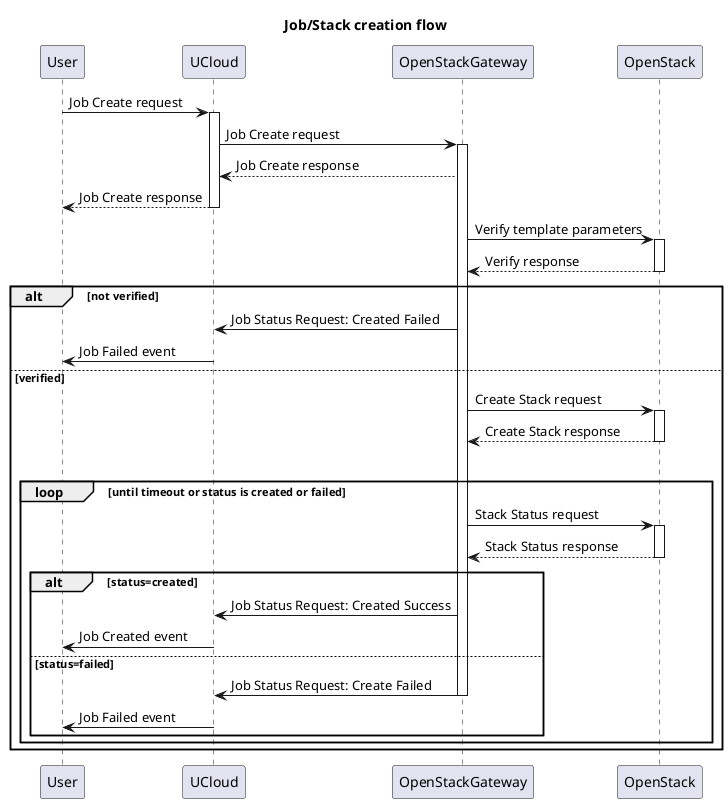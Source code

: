 @startuml
title Job/Stack creation flow
participant "User" as user
participant "UCloud" as ucloud
participant "OpenStackGateway" as osg
participant "OpenStack" as openstack

user -> ucloud++: Job Create request
ucloud -> osg++: Job Create request
osg --> ucloud: Job Create response
ucloud --> user--: Job Create response
osg -> openstack++: Verify template parameters
openstack --> osg--: Verify response
alt not verified
osg -> ucloud: Job Status Request: Created Failed
ucloud -> user: Job Failed event
else verified
osg -> openstack++: Create Stack request
openstack --> osg--: Create Stack response
|||
loop until timeout or status is created or failed
osg -> openstack++: Stack Status request
openstack --> osg--: Stack Status response
alt status=created
osg -> ucloud: Job Status Request: Created Success
ucloud -> user: Job Created event
else status=failed
osg -> ucloud--: Job Status Request: Create Failed
ucloud -> user: Job Failed event
end
end
end
@enduml